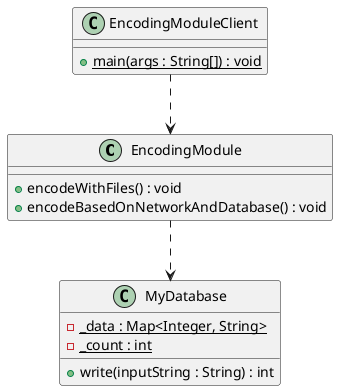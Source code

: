 @startuml
class EncodingModule {
    + encodeWithFiles() : void
    + encodeBasedOnNetworkAndDatabase() : void
}
class EncodingModuleClient {
    + {static} main(args : String[]) : void
}
class MyDatabase {
    - {static} _data : Map<Integer, String>
    - {static} _count : int
    + write(inputString : String) : int
}
EncodingModuleClient ..> EncodingModule
EncodingModule ..> MyDatabase
@enduml
